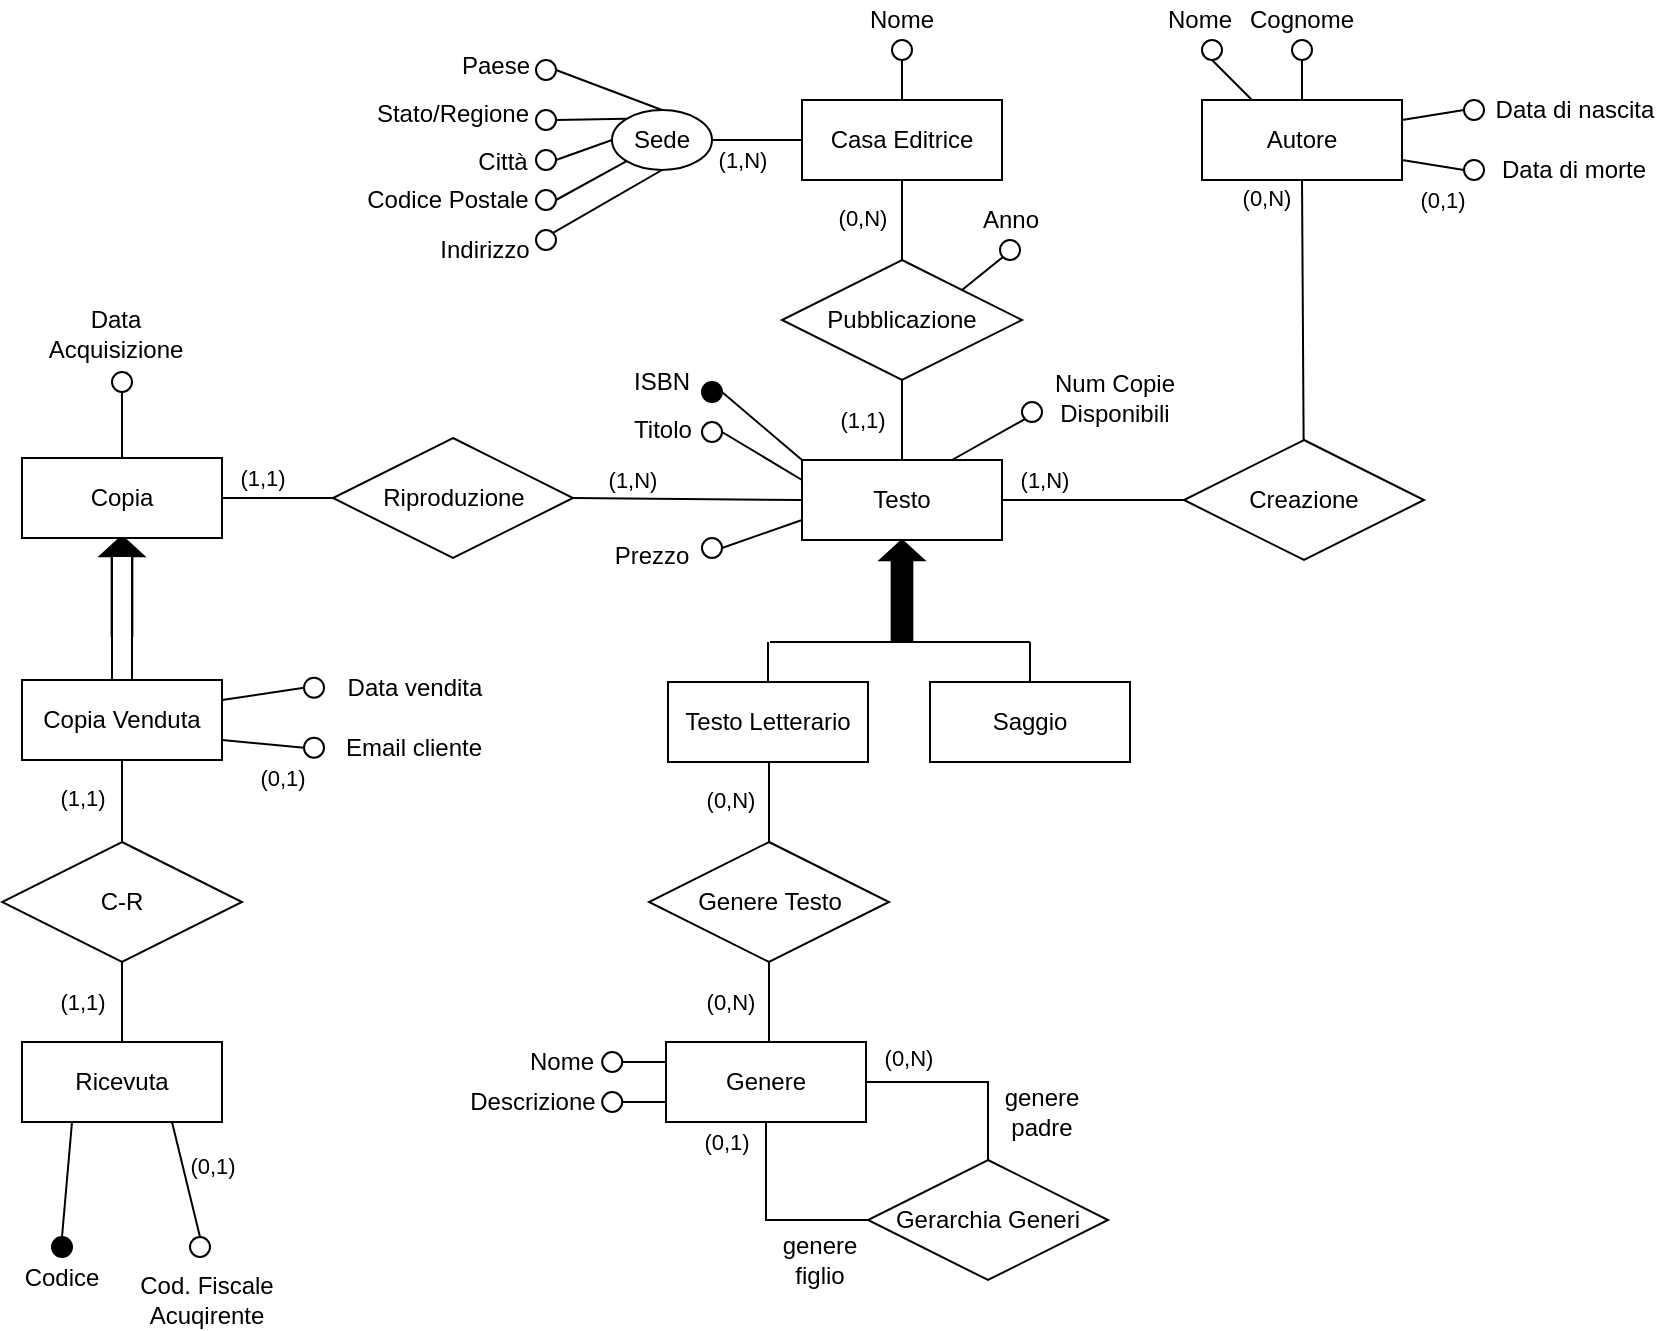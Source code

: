 <mxfile pages="12">
    <diagram name="Completo" id="vzbYJnzxfjcjPF5ZTne2">
        <mxGraphModel dx="1747" dy="891" grid="1" gridSize="10" guides="1" tooltips="1" connect="1" arrows="1" fold="1" page="1" pageScale="1" pageWidth="827" pageHeight="1169" math="0" shadow="0">
            <root>
                <mxCell id="yzGMiYRflrwIGs22CSFP-0"/>
                <mxCell id="yzGMiYRflrwIGs22CSFP-1" parent="yzGMiYRflrwIGs22CSFP-0"/>
                <mxCell id="5uLm16UJGlhJ5QHhAFZA-7" value="" style="html=1;shadow=0;dashed=0;align=center;verticalAlign=middle;shape=mxgraph.arrows2.arrow;dy=0.53;dx=10.09;direction=north;notch=0;fillColor=#000000;" vertex="1" parent="yzGMiYRflrwIGs22CSFP-1">
                    <mxGeometry x="-71" y="338" width="22" height="50" as="geometry"/>
                </mxCell>
                <mxCell id="yzGMiYRflrwIGs22CSFP-2" value="Casa Editrice" style="whiteSpace=wrap;html=1;align=center;" parent="yzGMiYRflrwIGs22CSFP-1" vertex="1">
                    <mxGeometry x="280" y="120" width="100" height="40" as="geometry"/>
                </mxCell>
                <mxCell id="yzGMiYRflrwIGs22CSFP-3" value="Testo" style="whiteSpace=wrap;html=1;align=center;" parent="yzGMiYRflrwIGs22CSFP-1" vertex="1">
                    <mxGeometry x="280" y="300" width="100" height="40" as="geometry"/>
                </mxCell>
                <mxCell id="yzGMiYRflrwIGs22CSFP-4" value="Autore" style="whiteSpace=wrap;html=1;align=center;" parent="yzGMiYRflrwIGs22CSFP-1" vertex="1">
                    <mxGeometry x="480" y="120" width="100" height="40" as="geometry"/>
                </mxCell>
                <mxCell id="yzGMiYRflrwIGs22CSFP-5" value="Pubblicazione" style="shape=rhombus;perimeter=rhombusPerimeter;whiteSpace=wrap;html=1;align=center;" parent="yzGMiYRflrwIGs22CSFP-1" vertex="1">
                    <mxGeometry x="270" y="200" width="120" height="60" as="geometry"/>
                </mxCell>
                <mxCell id="yzGMiYRflrwIGs22CSFP-7" value="Creazione" style="shape=rhombus;perimeter=rhombusPerimeter;whiteSpace=wrap;html=1;align=center;" parent="yzGMiYRflrwIGs22CSFP-1" vertex="1">
                    <mxGeometry x="471" y="290" width="120" height="60" as="geometry"/>
                </mxCell>
                <mxCell id="yzGMiYRflrwIGs22CSFP-8" value="" style="endArrow=none;html=1;rounded=0;exitX=0.5;exitY=1;exitDx=0;exitDy=0;entryX=0.5;entryY=0;entryDx=0;entryDy=0;" parent="yzGMiYRflrwIGs22CSFP-1" source="yzGMiYRflrwIGs22CSFP-2" target="yzGMiYRflrwIGs22CSFP-5" edge="1">
                    <mxGeometry relative="1" as="geometry">
                        <mxPoint x="100" y="280" as="sourcePoint"/>
                        <mxPoint x="260" y="280" as="targetPoint"/>
                    </mxGeometry>
                </mxCell>
                <mxCell id="yzGMiYRflrwIGs22CSFP-17" value="(0,N)" style="edgeLabel;html=1;align=center;verticalAlign=middle;resizable=0;points=[];" parent="yzGMiYRflrwIGs22CSFP-8" vertex="1" connectable="0">
                    <mxGeometry x="-0.05" y="2" relative="1" as="geometry">
                        <mxPoint x="-22" as="offset"/>
                    </mxGeometry>
                </mxCell>
                <mxCell id="yzGMiYRflrwIGs22CSFP-9" value="" style="endArrow=none;html=1;rounded=0;exitX=0.5;exitY=1;exitDx=0;exitDy=0;entryX=0.5;entryY=0;entryDx=0;entryDy=0;" parent="yzGMiYRflrwIGs22CSFP-1" source="yzGMiYRflrwIGs22CSFP-5" target="yzGMiYRflrwIGs22CSFP-3" edge="1">
                    <mxGeometry relative="1" as="geometry">
                        <mxPoint x="70" y="270" as="sourcePoint"/>
                        <mxPoint x="230" y="270" as="targetPoint"/>
                    </mxGeometry>
                </mxCell>
                <mxCell id="yzGMiYRflrwIGs22CSFP-18" value="(1,1)" style="edgeLabel;html=1;align=center;verticalAlign=middle;resizable=0;points=[];" parent="yzGMiYRflrwIGs22CSFP-9" vertex="1" connectable="0">
                    <mxGeometry x="0.5" y="-1" relative="1" as="geometry">
                        <mxPoint x="-19" y="-10" as="offset"/>
                    </mxGeometry>
                </mxCell>
                <mxCell id="yzGMiYRflrwIGs22CSFP-12" value="" style="endArrow=none;html=1;rounded=0;exitX=0.5;exitY=1;exitDx=0;exitDy=0;" parent="yzGMiYRflrwIGs22CSFP-1" source="yzGMiYRflrwIGs22CSFP-4" target="yzGMiYRflrwIGs22CSFP-7" edge="1">
                    <mxGeometry relative="1" as="geometry">
                        <mxPoint x="210" y="390" as="sourcePoint"/>
                        <mxPoint x="370" y="390" as="targetPoint"/>
                    </mxGeometry>
                </mxCell>
                <mxCell id="yzGMiYRflrwIGs22CSFP-20" value="(0,N)" style="edgeLabel;html=1;align=center;verticalAlign=middle;resizable=0;points=[];" parent="yzGMiYRflrwIGs22CSFP-12" vertex="1" connectable="0">
                    <mxGeometry x="-0.492" y="-1" relative="1" as="geometry">
                        <mxPoint x="-17" y="-24" as="offset"/>
                    </mxGeometry>
                </mxCell>
                <mxCell id="pOsYEVuAMQ9HLyNE48oW-0" value="(0,1)" style="edgeLabel;html=1;align=center;verticalAlign=middle;resizable=0;points=[];" parent="yzGMiYRflrwIGs22CSFP-12" vertex="1" connectable="0">
                    <mxGeometry x="-0.492" y="-1" relative="1" as="geometry">
                        <mxPoint x="71" y="-23" as="offset"/>
                    </mxGeometry>
                </mxCell>
                <mxCell id="5uLm16UJGlhJ5QHhAFZA-34" value="(0,1)" style="edgeLabel;html=1;align=center;verticalAlign=middle;resizable=0;points=[];" vertex="1" connectable="0" parent="yzGMiYRflrwIGs22CSFP-12">
                    <mxGeometry x="-0.492" y="-1" relative="1" as="geometry">
                        <mxPoint x="-509" y="266" as="offset"/>
                    </mxGeometry>
                </mxCell>
                <mxCell id="5uLm16UJGlhJ5QHhAFZA-45" value="(0,1)" style="edgeLabel;html=1;align=center;verticalAlign=middle;resizable=0;points=[];" vertex="1" connectable="0" parent="yzGMiYRflrwIGs22CSFP-12">
                    <mxGeometry x="-0.492" y="-1" relative="1" as="geometry">
                        <mxPoint x="-544" y="460" as="offset"/>
                    </mxGeometry>
                </mxCell>
                <mxCell id="yzGMiYRflrwIGs22CSFP-13" value="" style="endArrow=none;html=1;rounded=0;exitX=1;exitY=0.5;exitDx=0;exitDy=0;" parent="yzGMiYRflrwIGs22CSFP-1" source="yzGMiYRflrwIGs22CSFP-3" target="yzGMiYRflrwIGs22CSFP-7" edge="1">
                    <mxGeometry relative="1" as="geometry">
                        <mxPoint x="90" y="380" as="sourcePoint"/>
                        <mxPoint x="250" y="380" as="targetPoint"/>
                    </mxGeometry>
                </mxCell>
                <mxCell id="yzGMiYRflrwIGs22CSFP-19" value="(1,N)" style="edgeLabel;html=1;align=center;verticalAlign=middle;resizable=0;points=[];" parent="yzGMiYRflrwIGs22CSFP-13" vertex="1" connectable="0">
                    <mxGeometry x="-0.221" y="-2" relative="1" as="geometry">
                        <mxPoint x="-15" y="-12" as="offset"/>
                    </mxGeometry>
                </mxCell>
                <mxCell id="yzGMiYRflrwIGs22CSFP-31" value="" style="endArrow=none;html=1;rounded=0;exitX=0.5;exitY=1;exitDx=0;exitDy=0;entryX=0.5;entryY=0;entryDx=0;entryDy=0;" parent="yzGMiYRflrwIGs22CSFP-1" source="yzGMiYRflrwIGs22CSFP-32" target="yzGMiYRflrwIGs22CSFP-2" edge="1">
                    <mxGeometry relative="1" as="geometry">
                        <mxPoint x="155" y="100" as="sourcePoint"/>
                        <mxPoint x="350" y="120" as="targetPoint"/>
                    </mxGeometry>
                </mxCell>
                <mxCell id="yzGMiYRflrwIGs22CSFP-32" value="" style="ellipse;whiteSpace=wrap;html=1;aspect=fixed;" parent="yzGMiYRflrwIGs22CSFP-1" vertex="1">
                    <mxGeometry x="325" y="90" width="10" height="10" as="geometry"/>
                </mxCell>
                <mxCell id="yzGMiYRflrwIGs22CSFP-33" value="Nome" style="text;html=1;strokeColor=none;fillColor=none;align=center;verticalAlign=middle;whiteSpace=wrap;rounded=0;" parent="yzGMiYRflrwIGs22CSFP-1" vertex="1">
                    <mxGeometry x="310" y="70" width="40" height="20" as="geometry"/>
                </mxCell>
                <mxCell id="yzGMiYRflrwIGs22CSFP-37" value="" style="endArrow=none;html=1;rounded=0;exitX=0.5;exitY=1;exitDx=0;exitDy=0;entryX=0.25;entryY=0;entryDx=0;entryDy=0;" parent="yzGMiYRflrwIGs22CSFP-1" source="yzGMiYRflrwIGs22CSFP-38" target="yzGMiYRflrwIGs22CSFP-4" edge="1">
                    <mxGeometry relative="1" as="geometry">
                        <mxPoint x="306" y="100" as="sourcePoint"/>
                        <mxPoint x="501" y="120" as="targetPoint"/>
                    </mxGeometry>
                </mxCell>
                <mxCell id="yzGMiYRflrwIGs22CSFP-38" value="" style="ellipse;whiteSpace=wrap;html=1;aspect=fixed;" parent="yzGMiYRflrwIGs22CSFP-1" vertex="1">
                    <mxGeometry x="480" y="90" width="10" height="10" as="geometry"/>
                </mxCell>
                <mxCell id="yzGMiYRflrwIGs22CSFP-39" value="Nome" style="text;html=1;strokeColor=none;fillColor=none;align=center;verticalAlign=middle;whiteSpace=wrap;rounded=0;" parent="yzGMiYRflrwIGs22CSFP-1" vertex="1">
                    <mxGeometry x="459" y="70" width="40" height="20" as="geometry"/>
                </mxCell>
                <mxCell id="yzGMiYRflrwIGs22CSFP-40" value="" style="endArrow=none;html=1;rounded=0;exitX=0.5;exitY=1;exitDx=0;exitDy=0;entryX=0.5;entryY=0;entryDx=0;entryDy=0;" parent="yzGMiYRflrwIGs22CSFP-1" source="yzGMiYRflrwIGs22CSFP-41" target="yzGMiYRflrwIGs22CSFP-4" edge="1">
                    <mxGeometry relative="1" as="geometry">
                        <mxPoint x="351" y="100" as="sourcePoint"/>
                        <mxPoint x="526" y="120" as="targetPoint"/>
                    </mxGeometry>
                </mxCell>
                <mxCell id="yzGMiYRflrwIGs22CSFP-41" value="" style="ellipse;whiteSpace=wrap;html=1;aspect=fixed;" parent="yzGMiYRflrwIGs22CSFP-1" vertex="1">
                    <mxGeometry x="525" y="90" width="10" height="10" as="geometry"/>
                </mxCell>
                <mxCell id="yzGMiYRflrwIGs22CSFP-42" value="Cognome" style="text;html=1;strokeColor=none;fillColor=none;align=center;verticalAlign=middle;whiteSpace=wrap;rounded=0;" parent="yzGMiYRflrwIGs22CSFP-1" vertex="1">
                    <mxGeometry x="510" y="70" width="40" height="20" as="geometry"/>
                </mxCell>
                <mxCell id="yzGMiYRflrwIGs22CSFP-50" value="" style="endArrow=none;html=1;rounded=0;exitX=0;exitY=0.5;exitDx=0;exitDy=0;entryX=1;entryY=0.25;entryDx=0;entryDy=0;" parent="yzGMiYRflrwIGs22CSFP-1" source="yzGMiYRflrwIGs22CSFP-51" target="yzGMiYRflrwIGs22CSFP-4" edge="1">
                    <mxGeometry relative="1" as="geometry">
                        <mxPoint x="447" y="140" as="sourcePoint"/>
                        <mxPoint x="646" y="160" as="targetPoint"/>
                    </mxGeometry>
                </mxCell>
                <mxCell id="yzGMiYRflrwIGs22CSFP-51" value="" style="ellipse;whiteSpace=wrap;html=1;aspect=fixed;" parent="yzGMiYRflrwIGs22CSFP-1" vertex="1">
                    <mxGeometry x="611" y="120" width="10" height="10" as="geometry"/>
                </mxCell>
                <mxCell id="yzGMiYRflrwIGs22CSFP-52" value="Data di nascita" style="text;html=1;strokeColor=none;fillColor=none;align=center;verticalAlign=middle;whiteSpace=wrap;rounded=0;" parent="yzGMiYRflrwIGs22CSFP-1" vertex="1">
                    <mxGeometry x="622" y="115" width="89" height="20" as="geometry"/>
                </mxCell>
                <mxCell id="yzGMiYRflrwIGs22CSFP-53" value="" style="endArrow=none;html=1;rounded=0;exitX=0;exitY=0.5;exitDx=0;exitDy=0;entryX=1;entryY=0.75;entryDx=0;entryDy=0;" parent="yzGMiYRflrwIGs22CSFP-1" source="yzGMiYRflrwIGs22CSFP-54" target="yzGMiYRflrwIGs22CSFP-4" edge="1">
                    <mxGeometry relative="1" as="geometry">
                        <mxPoint x="492" y="140" as="sourcePoint"/>
                        <mxPoint x="671" y="160" as="targetPoint"/>
                    </mxGeometry>
                </mxCell>
                <mxCell id="yzGMiYRflrwIGs22CSFP-54" value="" style="ellipse;whiteSpace=wrap;html=1;aspect=fixed;" parent="yzGMiYRflrwIGs22CSFP-1" vertex="1">
                    <mxGeometry x="611" y="150" width="10" height="10" as="geometry"/>
                </mxCell>
                <mxCell id="yzGMiYRflrwIGs22CSFP-55" value="Data di morte" style="text;html=1;strokeColor=none;fillColor=none;align=center;verticalAlign=middle;whiteSpace=wrap;rounded=0;" parent="yzGMiYRflrwIGs22CSFP-1" vertex="1">
                    <mxGeometry x="621" y="145" width="90" height="20" as="geometry"/>
                </mxCell>
                <mxCell id="o4mT1XbGUImwSHFmAI3I-2" value="ISBN" style="text;html=1;strokeColor=none;fillColor=none;align=center;verticalAlign=middle;whiteSpace=wrap;rounded=0;" parent="yzGMiYRflrwIGs22CSFP-1" vertex="1">
                    <mxGeometry x="190" y="251" width="40" height="20" as="geometry"/>
                </mxCell>
                <mxCell id="o4mT1XbGUImwSHFmAI3I-3" value="" style="endArrow=none;html=1;rounded=0;exitX=1;exitY=0.5;exitDx=0;exitDy=0;entryX=0;entryY=0;entryDx=0;entryDy=0;" parent="yzGMiYRflrwIGs22CSFP-1" source="o4mT1XbGUImwSHFmAI3I-4" target="yzGMiYRflrwIGs22CSFP-3" edge="1">
                    <mxGeometry relative="1" as="geometry">
                        <mxPoint x="-70" y="380" as="sourcePoint"/>
                        <mxPoint x="105.0" y="400.0" as="targetPoint"/>
                    </mxGeometry>
                </mxCell>
                <mxCell id="o4mT1XbGUImwSHFmAI3I-4" value="" style="ellipse;whiteSpace=wrap;html=1;aspect=fixed;fillColor=#000000;" parent="yzGMiYRflrwIGs22CSFP-1" vertex="1">
                    <mxGeometry x="230" y="261" width="10" height="10" as="geometry"/>
                </mxCell>
                <mxCell id="o4mT1XbGUImwSHFmAI3I-5" value="Titolo" style="text;html=1;strokeColor=none;fillColor=none;align=center;verticalAlign=middle;whiteSpace=wrap;rounded=0;" parent="yzGMiYRflrwIGs22CSFP-1" vertex="1">
                    <mxGeometry x="190" y="275" width="41" height="20" as="geometry"/>
                </mxCell>
                <mxCell id="o4mT1XbGUImwSHFmAI3I-6" value="" style="endArrow=none;html=1;rounded=0;exitX=1;exitY=0.5;exitDx=0;exitDy=0;entryX=0;entryY=0.25;entryDx=0;entryDy=0;" parent="yzGMiYRflrwIGs22CSFP-1" source="o4mT1XbGUImwSHFmAI3I-7" target="yzGMiYRflrwIGs22CSFP-3" edge="1">
                    <mxGeometry relative="1" as="geometry">
                        <mxPoint x="-30" y="380" as="sourcePoint"/>
                        <mxPoint x="130.0" y="400.0" as="targetPoint"/>
                    </mxGeometry>
                </mxCell>
                <mxCell id="o4mT1XbGUImwSHFmAI3I-7" value="" style="ellipse;whiteSpace=wrap;html=1;aspect=fixed;" parent="yzGMiYRflrwIGs22CSFP-1" vertex="1">
                    <mxGeometry x="230" y="281" width="10" height="10" as="geometry"/>
                </mxCell>
                <mxCell id="o4mT1XbGUImwSHFmAI3I-8" value="Prezzo" style="text;html=1;strokeColor=none;fillColor=none;align=center;verticalAlign=middle;whiteSpace=wrap;rounded=0;" parent="yzGMiYRflrwIGs22CSFP-1" vertex="1">
                    <mxGeometry x="180" y="338" width="50" height="20" as="geometry"/>
                </mxCell>
                <mxCell id="o4mT1XbGUImwSHFmAI3I-11" value="" style="endArrow=none;html=1;rounded=0;exitX=1;exitY=0.5;exitDx=0;exitDy=0;entryX=0;entryY=0.75;entryDx=0;entryDy=0;" parent="yzGMiYRflrwIGs22CSFP-1" source="o4mT1XbGUImwSHFmAI3I-12" target="yzGMiYRflrwIGs22CSFP-3" edge="1">
                    <mxGeometry relative="1" as="geometry">
                        <mxPoint x="-43" y="370" as="sourcePoint"/>
                        <mxPoint x="280.0" y="390" as="targetPoint"/>
                    </mxGeometry>
                </mxCell>
                <mxCell id="o4mT1XbGUImwSHFmAI3I-12" value="" style="ellipse;whiteSpace=wrap;html=1;aspect=fixed;" parent="yzGMiYRflrwIGs22CSFP-1" vertex="1">
                    <mxGeometry x="230" y="339" width="10" height="10" as="geometry"/>
                </mxCell>
                <mxCell id="o4mT1XbGUImwSHFmAI3I-13" value="" style="endArrow=none;html=1;rounded=0;exitX=1;exitY=0.5;exitDx=0;exitDy=0;entryX=0;entryY=0.5;entryDx=0;entryDy=0;" parent="yzGMiYRflrwIGs22CSFP-1" source="o4mT1XbGUImwSHFmAI3I-20" target="yzGMiYRflrwIGs22CSFP-2" edge="1">
                    <mxGeometry relative="1" as="geometry">
                        <mxPoint x="-70" y="460" as="sourcePoint"/>
                        <mxPoint x="240" y="180" as="targetPoint"/>
                    </mxGeometry>
                </mxCell>
                <mxCell id="5uLm16UJGlhJ5QHhAFZA-15" value="(1,N)" style="edgeLabel;html=1;align=center;verticalAlign=middle;resizable=0;points=[];" vertex="1" connectable="0" parent="o4mT1XbGUImwSHFmAI3I-13">
                    <mxGeometry x="0.098" y="-1" relative="1" as="geometry">
                        <mxPoint x="-10" y="9" as="offset"/>
                    </mxGeometry>
                </mxCell>
                <mxCell id="o4mT1XbGUImwSHFmAI3I-20" value="Sede" style="ellipse;whiteSpace=wrap;html=1;" parent="yzGMiYRflrwIGs22CSFP-1" vertex="1">
                    <mxGeometry x="185" y="125" width="50" height="30" as="geometry"/>
                </mxCell>
                <mxCell id="o4mT1XbGUImwSHFmAI3I-21" value="" style="endArrow=none;html=1;rounded=0;exitX=1;exitY=0.5;exitDx=0;exitDy=0;entryX=0.5;entryY=0;entryDx=0;entryDy=0;" parent="yzGMiYRflrwIGs22CSFP-1" source="o4mT1XbGUImwSHFmAI3I-22" target="o4mT1XbGUImwSHFmAI3I-20" edge="1">
                    <mxGeometry relative="1" as="geometry">
                        <mxPoint x="-173" y="370" as="sourcePoint"/>
                        <mxPoint x="150.0" y="380" as="targetPoint"/>
                    </mxGeometry>
                </mxCell>
                <mxCell id="o4mT1XbGUImwSHFmAI3I-22" value="" style="ellipse;whiteSpace=wrap;html=1;aspect=fixed;" parent="yzGMiYRflrwIGs22CSFP-1" vertex="1">
                    <mxGeometry x="147" y="100" width="10" height="10" as="geometry"/>
                </mxCell>
                <mxCell id="o4mT1XbGUImwSHFmAI3I-23" value="Stato/Regione" style="text;html=1;strokeColor=none;fillColor=none;align=center;verticalAlign=middle;whiteSpace=wrap;rounded=0;" parent="yzGMiYRflrwIGs22CSFP-1" vertex="1">
                    <mxGeometry x="67" y="117" width="77" height="20" as="geometry"/>
                </mxCell>
                <mxCell id="o4mT1XbGUImwSHFmAI3I-24" value="" style="endArrow=none;html=1;rounded=0;exitX=1;exitY=0.5;exitDx=0;exitDy=0;entryX=0;entryY=0;entryDx=0;entryDy=0;" parent="yzGMiYRflrwIGs22CSFP-1" source="o4mT1XbGUImwSHFmAI3I-25" target="o4mT1XbGUImwSHFmAI3I-20" edge="1">
                    <mxGeometry relative="1" as="geometry">
                        <mxPoint x="-200" y="460" as="sourcePoint"/>
                        <mxPoint x="150.0" y="390" as="targetPoint"/>
                    </mxGeometry>
                </mxCell>
                <mxCell id="o4mT1XbGUImwSHFmAI3I-25" value="" style="ellipse;whiteSpace=wrap;html=1;aspect=fixed;" parent="yzGMiYRflrwIGs22CSFP-1" vertex="1">
                    <mxGeometry x="147" y="125" width="10" height="10" as="geometry"/>
                </mxCell>
                <mxCell id="o4mT1XbGUImwSHFmAI3I-26" value="Città" style="text;html=1;strokeColor=none;fillColor=none;align=center;verticalAlign=middle;whiteSpace=wrap;rounded=0;" parent="yzGMiYRflrwIGs22CSFP-1" vertex="1">
                    <mxGeometry x="109" y="141" width="43" height="20" as="geometry"/>
                </mxCell>
                <mxCell id="o4mT1XbGUImwSHFmAI3I-27" value="" style="endArrow=none;html=1;rounded=0;exitX=1;exitY=0.5;exitDx=0;exitDy=0;entryX=0;entryY=0.5;entryDx=0;entryDy=0;" parent="yzGMiYRflrwIGs22CSFP-1" source="o4mT1XbGUImwSHFmAI3I-28" target="o4mT1XbGUImwSHFmAI3I-20" edge="1">
                    <mxGeometry relative="1" as="geometry">
                        <mxPoint x="-160" y="460" as="sourcePoint"/>
                        <mxPoint x="150.0" y="400" as="targetPoint"/>
                    </mxGeometry>
                </mxCell>
                <mxCell id="o4mT1XbGUImwSHFmAI3I-28" value="" style="ellipse;whiteSpace=wrap;html=1;aspect=fixed;" parent="yzGMiYRflrwIGs22CSFP-1" vertex="1">
                    <mxGeometry x="147" y="145" width="10" height="10" as="geometry"/>
                </mxCell>
                <mxCell id="o4mT1XbGUImwSHFmAI3I-29" value="Codice Postale" style="text;html=1;strokeColor=none;fillColor=none;align=center;verticalAlign=middle;whiteSpace=wrap;rounded=0;" parent="yzGMiYRflrwIGs22CSFP-1" vertex="1">
                    <mxGeometry x="48" y="160" width="110" height="20" as="geometry"/>
                </mxCell>
                <mxCell id="o4mT1XbGUImwSHFmAI3I-30" value="" style="endArrow=none;html=1;rounded=0;exitX=1;exitY=0.5;exitDx=0;exitDy=0;entryX=0;entryY=1;entryDx=0;entryDy=0;" parent="yzGMiYRflrwIGs22CSFP-1" source="o4mT1XbGUImwSHFmAI3I-31" target="o4mT1XbGUImwSHFmAI3I-20" edge="1">
                    <mxGeometry relative="1" as="geometry">
                        <mxPoint x="-173" y="450" as="sourcePoint"/>
                        <mxPoint x="150" y="490" as="targetPoint"/>
                    </mxGeometry>
                </mxCell>
                <mxCell id="o4mT1XbGUImwSHFmAI3I-31" value="" style="ellipse;whiteSpace=wrap;html=1;aspect=fixed;" parent="yzGMiYRflrwIGs22CSFP-1" vertex="1">
                    <mxGeometry x="147" y="165" width="10" height="10" as="geometry"/>
                </mxCell>
                <mxCell id="o4mT1XbGUImwSHFmAI3I-32" value="Paese" style="text;html=1;strokeColor=none;fillColor=none;align=center;verticalAlign=middle;whiteSpace=wrap;rounded=0;" parent="yzGMiYRflrwIGs22CSFP-1" vertex="1">
                    <mxGeometry x="112" y="93" width="30" height="20" as="geometry"/>
                </mxCell>
                <mxCell id="o4mT1XbGUImwSHFmAI3I-34" value="Testo Letterario" style="whiteSpace=wrap;html=1;align=center;" parent="yzGMiYRflrwIGs22CSFP-1" vertex="1">
                    <mxGeometry x="213" y="411" width="100" height="40" as="geometry"/>
                </mxCell>
                <mxCell id="o4mT1XbGUImwSHFmAI3I-35" value="Saggio" style="whiteSpace=wrap;html=1;align=center;" parent="yzGMiYRflrwIGs22CSFP-1" vertex="1">
                    <mxGeometry x="344" y="411" width="100" height="40" as="geometry"/>
                </mxCell>
                <mxCell id="o4mT1XbGUImwSHFmAI3I-37" value="" style="html=1;shadow=0;dashed=0;align=center;verticalAlign=middle;shape=mxgraph.arrows2.arrow;dy=0.53;dx=10.09;direction=north;notch=0;fillColor=#000000;" parent="yzGMiYRflrwIGs22CSFP-1" vertex="1">
                    <mxGeometry x="319" y="340" width="22" height="50" as="geometry"/>
                </mxCell>
                <mxCell id="o4mT1XbGUImwSHFmAI3I-41" value="" style="endArrow=none;html=1;" parent="yzGMiYRflrwIGs22CSFP-1" edge="1">
                    <mxGeometry width="50" height="50" relative="1" as="geometry">
                        <mxPoint x="264" y="391" as="sourcePoint"/>
                        <mxPoint x="394" y="391" as="targetPoint"/>
                    </mxGeometry>
                </mxCell>
                <mxCell id="o4mT1XbGUImwSHFmAI3I-43" value="" style="endArrow=none;html=1;exitX=0.5;exitY=0;exitDx=0;exitDy=0;" parent="yzGMiYRflrwIGs22CSFP-1" source="o4mT1XbGUImwSHFmAI3I-34" edge="1">
                    <mxGeometry width="50" height="50" relative="1" as="geometry">
                        <mxPoint x="125" y="441" as="sourcePoint"/>
                        <mxPoint x="263" y="391" as="targetPoint"/>
                    </mxGeometry>
                </mxCell>
                <mxCell id="o4mT1XbGUImwSHFmAI3I-44" value="" style="endArrow=none;html=1;exitX=0.5;exitY=0;exitDx=0;exitDy=0;" parent="yzGMiYRflrwIGs22CSFP-1" source="o4mT1XbGUImwSHFmAI3I-35" edge="1">
                    <mxGeometry width="50" height="50" relative="1" as="geometry">
                        <mxPoint x="284" y="411" as="sourcePoint"/>
                        <mxPoint x="394" y="391" as="targetPoint"/>
                    </mxGeometry>
                </mxCell>
                <mxCell id="o4mT1XbGUImwSHFmAI3I-63" value="" style="endArrow=none;html=1;rounded=0;exitX=0;exitY=1;exitDx=0;exitDy=0;entryX=1;entryY=0;entryDx=0;entryDy=0;" parent="yzGMiYRflrwIGs22CSFP-1" source="o4mT1XbGUImwSHFmAI3I-64" target="yzGMiYRflrwIGs22CSFP-5" edge="1">
                    <mxGeometry relative="1" as="geometry">
                        <mxPoint x="217.0" y="185" as="sourcePoint"/>
                        <mxPoint x="359.406" y="216.203" as="targetPoint"/>
                    </mxGeometry>
                </mxCell>
                <mxCell id="o4mT1XbGUImwSHFmAI3I-64" value="" style="ellipse;whiteSpace=wrap;html=1;aspect=fixed;" parent="yzGMiYRflrwIGs22CSFP-1" vertex="1">
                    <mxGeometry x="379" y="190" width="10" height="10" as="geometry"/>
                </mxCell>
                <mxCell id="o4mT1XbGUImwSHFmAI3I-65" value="Anno" style="text;html=1;strokeColor=none;fillColor=none;align=center;verticalAlign=middle;whiteSpace=wrap;rounded=0;" parent="yzGMiYRflrwIGs22CSFP-1" vertex="1">
                    <mxGeometry x="357.5" y="170" width="53" height="20" as="geometry"/>
                </mxCell>
                <mxCell id="pOsYEVuAMQ9HLyNE48oW-3" value="Indirizzo" style="text;html=1;strokeColor=none;fillColor=none;align=center;verticalAlign=middle;whiteSpace=wrap;rounded=0;" parent="yzGMiYRflrwIGs22CSFP-1" vertex="1">
                    <mxGeometry x="92" y="185" width="59" height="20" as="geometry"/>
                </mxCell>
                <mxCell id="pOsYEVuAMQ9HLyNE48oW-4" value="" style="ellipse;whiteSpace=wrap;html=1;aspect=fixed;" parent="yzGMiYRflrwIGs22CSFP-1" vertex="1">
                    <mxGeometry x="147" y="185" width="10" height="10" as="geometry"/>
                </mxCell>
                <mxCell id="pOsYEVuAMQ9HLyNE48oW-5" value="" style="endArrow=none;html=1;rounded=0;exitX=1;exitY=0;exitDx=0;exitDy=0;entryX=0.5;entryY=1;entryDx=0;entryDy=0;" parent="yzGMiYRflrwIGs22CSFP-1" source="pOsYEVuAMQ9HLyNE48oW-4" target="o4mT1XbGUImwSHFmAI3I-20" edge="1">
                    <mxGeometry relative="1" as="geometry">
                        <mxPoint x="167" y="180" as="sourcePoint"/>
                        <mxPoint x="202.322" y="160.607" as="targetPoint"/>
                    </mxGeometry>
                </mxCell>
                <mxCell id="pOsYEVuAMQ9HLyNE48oW-9" value="Genere" style="whiteSpace=wrap;html=1;align=center;" parent="yzGMiYRflrwIGs22CSFP-1" vertex="1">
                    <mxGeometry x="212" y="591" width="100" height="40" as="geometry"/>
                </mxCell>
                <mxCell id="pOsYEVuAMQ9HLyNE48oW-10" value="Nome" style="text;html=1;strokeColor=none;fillColor=none;align=center;verticalAlign=middle;whiteSpace=wrap;rounded=0;" parent="yzGMiYRflrwIGs22CSFP-1" vertex="1">
                    <mxGeometry x="139" y="591" width="42.1" height="20" as="geometry"/>
                </mxCell>
                <mxCell id="pOsYEVuAMQ9HLyNE48oW-11" value="" style="endArrow=none;html=1;rounded=0;exitX=1;exitY=0.5;exitDx=0;exitDy=0;entryX=0;entryY=0.25;entryDx=0;entryDy=0;" parent="yzGMiYRflrwIGs22CSFP-1" source="pOsYEVuAMQ9HLyNE48oW-12" target="pOsYEVuAMQ9HLyNE48oW-9" edge="1">
                    <mxGeometry relative="1" as="geometry">
                        <mxPoint x="-95.9" y="711" as="sourcePoint"/>
                        <mxPoint x="214.1" y="651" as="targetPoint"/>
                    </mxGeometry>
                </mxCell>
                <mxCell id="pOsYEVuAMQ9HLyNE48oW-12" value="" style="ellipse;whiteSpace=wrap;html=1;aspect=fixed;" parent="yzGMiYRflrwIGs22CSFP-1" vertex="1">
                    <mxGeometry x="180.1" y="596" width="10" height="10" as="geometry"/>
                </mxCell>
                <mxCell id="pOsYEVuAMQ9HLyNE48oW-13" value="" style="endArrow=none;html=1;rounded=0;entryX=0;entryY=0.75;entryDx=0;entryDy=0;exitX=1;exitY=0.5;exitDx=0;exitDy=0;" parent="yzGMiYRflrwIGs22CSFP-1" source="pOsYEVuAMQ9HLyNE48oW-14" target="pOsYEVuAMQ9HLyNE48oW-9" edge="1">
                    <mxGeometry relative="1" as="geometry">
                        <mxPoint x="192" y="645" as="sourcePoint"/>
                        <mxPoint x="220.997" y="661.345" as="targetPoint"/>
                    </mxGeometry>
                </mxCell>
                <mxCell id="pOsYEVuAMQ9HLyNE48oW-14" value="" style="ellipse;whiteSpace=wrap;html=1;aspect=fixed;" parent="yzGMiYRflrwIGs22CSFP-1" vertex="1">
                    <mxGeometry x="180.1" y="616" width="10" height="10" as="geometry"/>
                </mxCell>
                <mxCell id="pOsYEVuAMQ9HLyNE48oW-15" value="Descrizione" style="text;html=1;strokeColor=none;fillColor=none;align=center;verticalAlign=middle;whiteSpace=wrap;rounded=0;" parent="yzGMiYRflrwIGs22CSFP-1" vertex="1">
                    <mxGeometry x="112" y="611" width="67.1" height="20" as="geometry"/>
                </mxCell>
                <mxCell id="pOsYEVuAMQ9HLyNE48oW-16" value="Genere Testo" style="shape=rhombus;perimeter=rhombusPerimeter;whiteSpace=wrap;html=1;align=center;" parent="yzGMiYRflrwIGs22CSFP-1" vertex="1">
                    <mxGeometry x="203.5" y="491" width="120" height="60" as="geometry"/>
                </mxCell>
                <mxCell id="pOsYEVuAMQ9HLyNE48oW-17" value="" style="endArrow=none;html=1;rounded=0;exitX=0.5;exitY=1;exitDx=0;exitDy=0;entryX=0.5;entryY=0;entryDx=0;entryDy=0;" parent="yzGMiYRflrwIGs22CSFP-1" target="pOsYEVuAMQ9HLyNE48oW-16" edge="1">
                    <mxGeometry relative="1" as="geometry">
                        <mxPoint x="263.5" y="451" as="sourcePoint"/>
                        <mxPoint x="193.5" y="571" as="targetPoint"/>
                    </mxGeometry>
                </mxCell>
                <mxCell id="pOsYEVuAMQ9HLyNE48oW-18" value="(0,N)" style="edgeLabel;html=1;align=center;verticalAlign=middle;resizable=0;points=[];" parent="pOsYEVuAMQ9HLyNE48oW-17" vertex="1" connectable="0">
                    <mxGeometry x="-0.05" y="2" relative="1" as="geometry">
                        <mxPoint x="-22" as="offset"/>
                    </mxGeometry>
                </mxCell>
                <mxCell id="pOsYEVuAMQ9HLyNE48oW-19" value="" style="endArrow=none;html=1;rounded=0;exitX=0.5;exitY=1;exitDx=0;exitDy=0;entryX=0.5;entryY=0;entryDx=0;entryDy=0;" parent="yzGMiYRflrwIGs22CSFP-1" source="pOsYEVuAMQ9HLyNE48oW-16" edge="1">
                    <mxGeometry relative="1" as="geometry">
                        <mxPoint x="3.5" y="561" as="sourcePoint"/>
                        <mxPoint x="263.5" y="591" as="targetPoint"/>
                    </mxGeometry>
                </mxCell>
                <mxCell id="pOsYEVuAMQ9HLyNE48oW-20" value="(0,N)" style="edgeLabel;html=1;align=center;verticalAlign=middle;resizable=0;points=[];" parent="pOsYEVuAMQ9HLyNE48oW-19" vertex="1" connectable="0">
                    <mxGeometry x="0.5" y="-1" relative="1" as="geometry">
                        <mxPoint x="-19" y="-10" as="offset"/>
                    </mxGeometry>
                </mxCell>
                <mxCell id="pOsYEVuAMQ9HLyNE48oW-25" value="Gerarchia Generi" style="shape=rhombus;perimeter=rhombusPerimeter;whiteSpace=wrap;html=1;align=center;" parent="yzGMiYRflrwIGs22CSFP-1" vertex="1">
                    <mxGeometry x="313" y="650" width="120" height="60" as="geometry"/>
                </mxCell>
                <mxCell id="pOsYEVuAMQ9HLyNE48oW-26" value="" style="endArrow=none;html=1;rounded=0;exitX=0.5;exitY=1;exitDx=0;exitDy=0;edgeStyle=orthogonalEdgeStyle;entryX=0;entryY=0.5;entryDx=0;entryDy=0;" parent="yzGMiYRflrwIGs22CSFP-1" source="pOsYEVuAMQ9HLyNE48oW-9" target="pOsYEVuAMQ9HLyNE48oW-25" edge="1">
                    <mxGeometry relative="1" as="geometry">
                        <mxPoint x="109" y="679.5" as="sourcePoint"/>
                        <mxPoint x="310" y="680" as="targetPoint"/>
                        <Array as="points">
                            <mxPoint x="262" y="680"/>
                        </Array>
                    </mxGeometry>
                </mxCell>
                <mxCell id="pOsYEVuAMQ9HLyNE48oW-27" value="(0,1)" style="edgeLabel;html=1;align=center;verticalAlign=middle;resizable=0;points=[];" parent="pOsYEVuAMQ9HLyNE48oW-26" vertex="1" connectable="0">
                    <mxGeometry x="-0.221" y="-2" relative="1" as="geometry">
                        <mxPoint x="-18" y="-29" as="offset"/>
                    </mxGeometry>
                </mxCell>
                <mxCell id="pOsYEVuAMQ9HLyNE48oW-28" value="" style="endArrow=none;html=1;rounded=0;exitX=1;exitY=0.5;exitDx=0;exitDy=0;edgeStyle=orthogonalEdgeStyle;entryX=0.5;entryY=0;entryDx=0;entryDy=0;" parent="yzGMiYRflrwIGs22CSFP-1" source="pOsYEVuAMQ9HLyNE48oW-9" target="pOsYEVuAMQ9HLyNE48oW-25" edge="1">
                    <mxGeometry relative="1" as="geometry">
                        <mxPoint x="272" y="641" as="sourcePoint"/>
                        <mxPoint x="323" y="690" as="targetPoint"/>
                        <Array as="points">
                            <mxPoint x="373" y="611"/>
                        </Array>
                    </mxGeometry>
                </mxCell>
                <mxCell id="pOsYEVuAMQ9HLyNE48oW-29" value="(0,N)" style="edgeLabel;html=1;align=center;verticalAlign=middle;resizable=0;points=[];" parent="pOsYEVuAMQ9HLyNE48oW-28" vertex="1" connectable="0">
                    <mxGeometry x="-0.221" y="-2" relative="1" as="geometry">
                        <mxPoint x="-18" y="-14" as="offset"/>
                    </mxGeometry>
                </mxCell>
                <mxCell id="pOsYEVuAMQ9HLyNE48oW-30" value="genere padre" style="text;html=1;strokeColor=none;fillColor=none;align=center;verticalAlign=middle;whiteSpace=wrap;rounded=0;" parent="yzGMiYRflrwIGs22CSFP-1" vertex="1">
                    <mxGeometry x="379" y="616" width="42.1" height="20" as="geometry"/>
                </mxCell>
                <mxCell id="pOsYEVuAMQ9HLyNE48oW-31" value="genere figlio" style="text;html=1;strokeColor=none;fillColor=none;align=center;verticalAlign=middle;whiteSpace=wrap;rounded=0;" parent="yzGMiYRflrwIGs22CSFP-1" vertex="1">
                    <mxGeometry x="267.9" y="690" width="42.1" height="20" as="geometry"/>
                </mxCell>
                <mxCell id="tNF-cy25g8N9-4iYRF79-0" value="Copia" style="whiteSpace=wrap;html=1;align=center;" vertex="1" parent="yzGMiYRflrwIGs22CSFP-1">
                    <mxGeometry x="-110" y="299" width="100" height="40" as="geometry"/>
                </mxCell>
                <mxCell id="tNF-cy25g8N9-4iYRF79-1" value="Riproduzione" style="shape=rhombus;perimeter=rhombusPerimeter;whiteSpace=wrap;html=1;align=center;" vertex="1" parent="yzGMiYRflrwIGs22CSFP-1">
                    <mxGeometry x="45.5" y="289" width="120" height="60" as="geometry"/>
                </mxCell>
                <mxCell id="tNF-cy25g8N9-4iYRF79-3" value="" style="endArrow=none;html=1;rounded=0;entryX=0;entryY=0.5;entryDx=0;entryDy=0;exitX=1;exitY=0.5;exitDx=0;exitDy=0;" edge="1" parent="yzGMiYRflrwIGs22CSFP-1" source="tNF-cy25g8N9-4iYRF79-1" target="yzGMiYRflrwIGs22CSFP-3">
                    <mxGeometry relative="1" as="geometry">
                        <mxPoint x="170" y="320" as="sourcePoint"/>
                        <mxPoint x="205.55" y="400" as="targetPoint"/>
                    </mxGeometry>
                </mxCell>
                <mxCell id="tNF-cy25g8N9-4iYRF79-4" value="(1,N)" style="edgeLabel;html=1;align=center;verticalAlign=middle;resizable=0;points=[];" vertex="1" connectable="0" parent="tNF-cy25g8N9-4iYRF79-3">
                    <mxGeometry x="-0.221" y="-2" relative="1" as="geometry">
                        <mxPoint x="-15" y="-12" as="offset"/>
                    </mxGeometry>
                </mxCell>
                <mxCell id="tNF-cy25g8N9-4iYRF79-5" value="" style="endArrow=none;html=1;rounded=0;entryX=0;entryY=0.5;entryDx=0;entryDy=0;exitX=1;exitY=0.5;exitDx=0;exitDy=0;" edge="1" parent="yzGMiYRflrwIGs22CSFP-1" source="tNF-cy25g8N9-4iYRF79-0" target="tNF-cy25g8N9-4iYRF79-1">
                    <mxGeometry relative="1" as="geometry">
                        <mxPoint x="-40" y="410" as="sourcePoint"/>
                        <mxPoint x="74.5" y="411" as="targetPoint"/>
                    </mxGeometry>
                </mxCell>
                <mxCell id="tNF-cy25g8N9-4iYRF79-6" value="(1,1)" style="edgeLabel;html=1;align=center;verticalAlign=middle;resizable=0;points=[];" vertex="1" connectable="0" parent="tNF-cy25g8N9-4iYRF79-5">
                    <mxGeometry x="-0.221" y="-2" relative="1" as="geometry">
                        <mxPoint x="-2" y="-12" as="offset"/>
                    </mxGeometry>
                </mxCell>
                <mxCell id="5uLm16UJGlhJ5QHhAFZA-0" value="Data Acquisizione" style="text;html=1;strokeColor=none;fillColor=none;align=center;verticalAlign=middle;whiteSpace=wrap;rounded=0;" vertex="1" parent="yzGMiYRflrwIGs22CSFP-1">
                    <mxGeometry x="-93" y="227" width="60" height="20" as="geometry"/>
                </mxCell>
                <mxCell id="5uLm16UJGlhJ5QHhAFZA-1" value="" style="endArrow=none;html=1;rounded=0;exitX=0.5;exitY=1;exitDx=0;exitDy=0;entryX=0.5;entryY=0;entryDx=0;entryDy=0;" edge="1" source="5uLm16UJGlhJ5QHhAFZA-2" parent="yzGMiYRflrwIGs22CSFP-1" target="tNF-cy25g8N9-4iYRF79-0">
                    <mxGeometry relative="1" as="geometry">
                        <mxPoint x="-333" y="256" as="sourcePoint"/>
                        <mxPoint x="-10" y="216" as="targetPoint"/>
                    </mxGeometry>
                </mxCell>
                <mxCell id="5uLm16UJGlhJ5QHhAFZA-2" value="" style="ellipse;whiteSpace=wrap;html=1;aspect=fixed;" vertex="1" parent="yzGMiYRflrwIGs22CSFP-1">
                    <mxGeometry x="-65" y="256" width="10" height="10" as="geometry"/>
                </mxCell>
                <mxCell id="5uLm16UJGlhJ5QHhAFZA-11" value="" style="rounded=0;whiteSpace=wrap;html=1;fillColor=#FFFFFF;" vertex="1" parent="yzGMiYRflrwIGs22CSFP-1">
                    <mxGeometry x="-65" y="348" width="10" height="62" as="geometry"/>
                </mxCell>
                <mxCell id="5uLm16UJGlhJ5QHhAFZA-12" value="Codice" style="text;html=1;strokeColor=none;fillColor=none;align=center;verticalAlign=middle;whiteSpace=wrap;rounded=0;" vertex="1" parent="yzGMiYRflrwIGs22CSFP-1">
                    <mxGeometry x="-120" y="698.5" width="60" height="20" as="geometry"/>
                </mxCell>
                <mxCell id="5uLm16UJGlhJ5QHhAFZA-13" value="" style="endArrow=none;html=1;rounded=0;entryX=0.25;entryY=1;entryDx=0;entryDy=0;exitX=0.5;exitY=0;exitDx=0;exitDy=0;" edge="1" source="5uLm16UJGlhJ5QHhAFZA-44" parent="yzGMiYRflrwIGs22CSFP-1" target="5uLm16UJGlhJ5QHhAFZA-24">
                    <mxGeometry relative="1" as="geometry">
                        <mxPoint x="-98" y="682" as="sourcePoint"/>
                        <mxPoint x="-82" y="523" as="targetPoint"/>
                    </mxGeometry>
                </mxCell>
                <mxCell id="5uLm16UJGlhJ5QHhAFZA-16" value="" style="endArrow=none;html=1;rounded=0;exitX=0;exitY=1;exitDx=0;exitDy=0;entryX=0.75;entryY=0;entryDx=0;entryDy=0;" edge="1" source="5uLm16UJGlhJ5QHhAFZA-17" parent="yzGMiYRflrwIGs22CSFP-1" target="yzGMiYRflrwIGs22CSFP-3">
                    <mxGeometry relative="1" as="geometry">
                        <mxPoint x="235" y="276" as="sourcePoint"/>
                        <mxPoint x="368" y="266" as="targetPoint"/>
                    </mxGeometry>
                </mxCell>
                <mxCell id="5uLm16UJGlhJ5QHhAFZA-17" value="" style="ellipse;whiteSpace=wrap;html=1;aspect=fixed;" vertex="1" parent="yzGMiYRflrwIGs22CSFP-1">
                    <mxGeometry x="390" y="271" width="10" height="10" as="geometry"/>
                </mxCell>
                <mxCell id="5uLm16UJGlhJ5QHhAFZA-18" value="Num Copie Disponibili" style="text;html=1;strokeColor=none;fillColor=none;align=center;verticalAlign=middle;whiteSpace=wrap;rounded=0;" vertex="1" parent="yzGMiYRflrwIGs22CSFP-1">
                    <mxGeometry x="392" y="259" width="89" height="20" as="geometry"/>
                </mxCell>
                <mxCell id="5uLm16UJGlhJ5QHhAFZA-24" value="Ricevuta" style="whiteSpace=wrap;html=1;align=center;" vertex="1" parent="yzGMiYRflrwIGs22CSFP-1">
                    <mxGeometry x="-110" y="591" width="100" height="40" as="geometry"/>
                </mxCell>
                <mxCell id="5uLm16UJGlhJ5QHhAFZA-25" value="C-R" style="shape=rhombus;perimeter=rhombusPerimeter;whiteSpace=wrap;html=1;align=center;" vertex="1" parent="yzGMiYRflrwIGs22CSFP-1">
                    <mxGeometry x="-120" y="491" width="120" height="60" as="geometry"/>
                </mxCell>
                <mxCell id="5uLm16UJGlhJ5QHhAFZA-26" value="" style="endArrow=none;html=1;rounded=0;entryX=0.5;entryY=0;entryDx=0;entryDy=0;startArrow=none;" edge="1" target="5uLm16UJGlhJ5QHhAFZA-25" parent="yzGMiYRflrwIGs22CSFP-1" source="5uLm16UJGlhJ5QHhAFZA-6">
                    <mxGeometry relative="1" as="geometry">
                        <mxPoint x="-60" y="430" as="sourcePoint"/>
                        <mxPoint x="26.14" y="563" as="targetPoint"/>
                    </mxGeometry>
                </mxCell>
                <mxCell id="5uLm16UJGlhJ5QHhAFZA-33" value="(1,1)" style="edgeLabel;html=1;align=center;verticalAlign=middle;resizable=0;points=[];" vertex="1" connectable="0" parent="5uLm16UJGlhJ5QHhAFZA-26">
                    <mxGeometry x="0.052" y="-1" relative="1" as="geometry">
                        <mxPoint x="-19" y="-3" as="offset"/>
                    </mxGeometry>
                </mxCell>
                <mxCell id="5uLm16UJGlhJ5QHhAFZA-28" value="" style="endArrow=none;html=1;rounded=0;exitX=0.5;exitY=1;exitDx=0;exitDy=0;entryX=0.5;entryY=0;entryDx=0;entryDy=0;" edge="1" source="5uLm16UJGlhJ5QHhAFZA-25" parent="yzGMiYRflrwIGs22CSFP-1" target="5uLm16UJGlhJ5QHhAFZA-24">
                    <mxGeometry relative="1" as="geometry">
                        <mxPoint x="-163.86" y="553" as="sourcePoint"/>
                        <mxPoint x="96.14" y="583" as="targetPoint"/>
                    </mxGeometry>
                </mxCell>
                <mxCell id="5uLm16UJGlhJ5QHhAFZA-29" value="(1,1)" style="edgeLabel;html=1;align=center;verticalAlign=middle;resizable=0;points=[];" vertex="1" connectable="0" parent="5uLm16UJGlhJ5QHhAFZA-28">
                    <mxGeometry x="0.5" y="-1" relative="1" as="geometry">
                        <mxPoint x="-19" y="-10" as="offset"/>
                    </mxGeometry>
                </mxCell>
                <mxCell id="5uLm16UJGlhJ5QHhAFZA-31" value="" style="endArrow=none;html=1;rounded=0;entryX=0.5;entryY=0;entryDx=0;entryDy=0;" edge="1" parent="yzGMiYRflrwIGs22CSFP-1" target="5uLm16UJGlhJ5QHhAFZA-6">
                    <mxGeometry relative="1" as="geometry">
                        <mxPoint x="-60" y="430" as="sourcePoint"/>
                        <mxPoint x="96.14" y="483" as="targetPoint"/>
                    </mxGeometry>
                </mxCell>
                <mxCell id="5uLm16UJGlhJ5QHhAFZA-32" value="(0,N)" style="edgeLabel;html=1;align=center;verticalAlign=middle;resizable=0;points=[];" vertex="1" connectable="0" parent="5uLm16UJGlhJ5QHhAFZA-31">
                    <mxGeometry x="-0.05" y="2" relative="1" as="geometry">
                        <mxPoint x="-22" as="offset"/>
                    </mxGeometry>
                </mxCell>
                <mxCell id="5uLm16UJGlhJ5QHhAFZA-6" value="Copia Venduta" style="whiteSpace=wrap;html=1;align=center;" vertex="1" parent="yzGMiYRflrwIGs22CSFP-1">
                    <mxGeometry x="-110" y="410" width="100" height="40" as="geometry"/>
                </mxCell>
                <mxCell id="5uLm16UJGlhJ5QHhAFZA-35" value="" style="endArrow=none;html=1;rounded=0;exitX=0;exitY=0.5;exitDx=0;exitDy=0;entryX=1;entryY=0.25;entryDx=0;entryDy=0;" edge="1" source="5uLm16UJGlhJ5QHhAFZA-36" parent="yzGMiYRflrwIGs22CSFP-1" target="5uLm16UJGlhJ5QHhAFZA-6">
                    <mxGeometry relative="1" as="geometry">
                        <mxPoint x="-133" y="428.85" as="sourcePoint"/>
                        <mxPoint y="418.85" as="targetPoint"/>
                    </mxGeometry>
                </mxCell>
                <mxCell id="5uLm16UJGlhJ5QHhAFZA-36" value="" style="ellipse;whiteSpace=wrap;html=1;aspect=fixed;" vertex="1" parent="yzGMiYRflrwIGs22CSFP-1">
                    <mxGeometry x="31" y="408.85" width="10" height="10" as="geometry"/>
                </mxCell>
                <mxCell id="5uLm16UJGlhJ5QHhAFZA-37" value="Data vendita" style="text;html=1;strokeColor=none;fillColor=none;align=center;verticalAlign=middle;whiteSpace=wrap;rounded=0;" vertex="1" parent="yzGMiYRflrwIGs22CSFP-1">
                    <mxGeometry x="42" y="403.85" width="89" height="20" as="geometry"/>
                </mxCell>
                <mxCell id="5uLm16UJGlhJ5QHhAFZA-38" value="" style="endArrow=none;html=1;rounded=0;exitX=0;exitY=0.5;exitDx=0;exitDy=0;entryX=1;entryY=0.75;entryDx=0;entryDy=0;" edge="1" source="5uLm16UJGlhJ5QHhAFZA-39" parent="yzGMiYRflrwIGs22CSFP-1" target="5uLm16UJGlhJ5QHhAFZA-6">
                    <mxGeometry relative="1" as="geometry">
                        <mxPoint x="-88" y="428.85" as="sourcePoint"/>
                        <mxPoint y="438.85" as="targetPoint"/>
                    </mxGeometry>
                </mxCell>
                <mxCell id="5uLm16UJGlhJ5QHhAFZA-39" value="" style="ellipse;whiteSpace=wrap;html=1;aspect=fixed;" vertex="1" parent="yzGMiYRflrwIGs22CSFP-1">
                    <mxGeometry x="31" y="438.85" width="10" height="10" as="geometry"/>
                </mxCell>
                <mxCell id="5uLm16UJGlhJ5QHhAFZA-40" value="Email cliente" style="text;html=1;strokeColor=none;fillColor=none;align=center;verticalAlign=middle;whiteSpace=wrap;rounded=0;" vertex="1" parent="yzGMiYRflrwIGs22CSFP-1">
                    <mxGeometry x="41" y="433.85" width="90" height="20" as="geometry"/>
                </mxCell>
                <mxCell id="5uLm16UJGlhJ5QHhAFZA-41" value="Cod. Fiscale Acuqirente" style="text;html=1;strokeColor=none;fillColor=none;align=center;verticalAlign=middle;whiteSpace=wrap;rounded=0;" vertex="1" parent="yzGMiYRflrwIGs22CSFP-1">
                    <mxGeometry x="-55" y="710" width="75" height="20" as="geometry"/>
                </mxCell>
                <mxCell id="5uLm16UJGlhJ5QHhAFZA-42" value="" style="endArrow=none;html=1;rounded=0;entryX=0.75;entryY=1;entryDx=0;entryDy=0;exitX=0.5;exitY=0;exitDx=0;exitDy=0;" edge="1" source="5uLm16UJGlhJ5QHhAFZA-43" parent="yzGMiYRflrwIGs22CSFP-1" target="5uLm16UJGlhJ5QHhAFZA-24">
                    <mxGeometry relative="1" as="geometry">
                        <mxPoint x="-32" y="466.5" as="sourcePoint"/>
                        <mxPoint x="3" y="647.5" as="targetPoint"/>
                    </mxGeometry>
                </mxCell>
                <mxCell id="5uLm16UJGlhJ5QHhAFZA-43" value="" style="ellipse;whiteSpace=wrap;html=1;aspect=fixed;" vertex="1" parent="yzGMiYRflrwIGs22CSFP-1">
                    <mxGeometry x="-26" y="688.5" width="10" height="10" as="geometry"/>
                </mxCell>
                <mxCell id="5uLm16UJGlhJ5QHhAFZA-44" value="" style="ellipse;whiteSpace=wrap;html=1;aspect=fixed;fillColor=#000000;" vertex="1" parent="yzGMiYRflrwIGs22CSFP-1">
                    <mxGeometry x="-95" y="688.5" width="10" height="10" as="geometry"/>
                </mxCell>
            </root>
        </mxGraphModel>
    </diagram>
</mxfile>